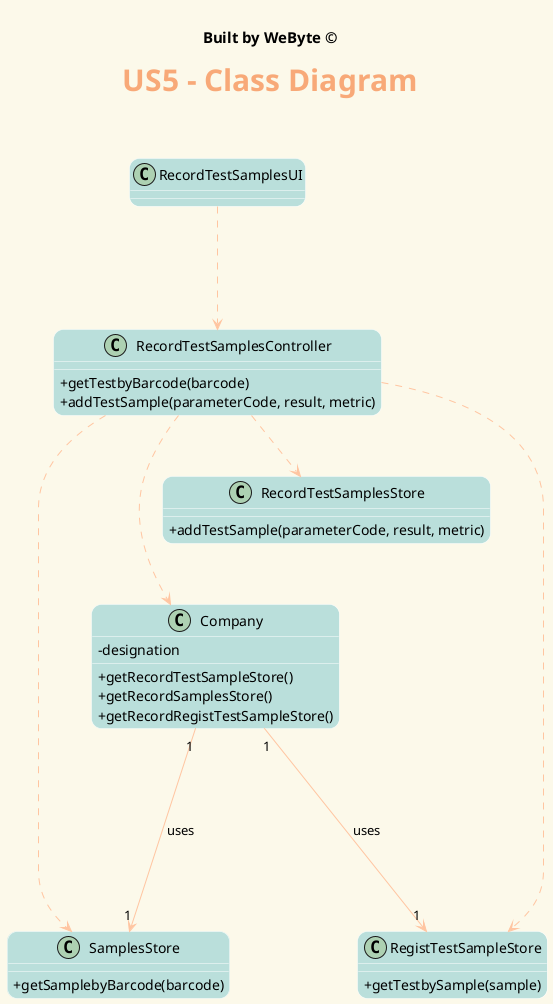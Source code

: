 @startuml
' ======= layout =========
skinparam backgroundColor #fcf9ea
skinparam titleBorderRoundCorner 15
skinparam titleFontSize 30
skinparam classAttributeIconSize 0
skinparam titleFontName Arial Black
skinparam titleFontColor #f8a978
skinparam roundcorner 20
skinparam stereotypeCBackgroundColor ffc5a1
skinparam class {

ArrowColor ffc5a1
BorderColor White
BackgroundColor badfdb
}


' ======= title =========
center header


<font color=Black size=15><b>Built by WeByte ©</font>
endheader
title <b>US5 - Class Diagram\n

' ======= classes =========

class RecordTestSamplesUI

class SamplesStore{
  +getSamplebyBarcode(barcode)
}

class Company {
  -designation
  +getRecordTestSampleStore()
  +getRecordSamplesStore()
  +getRecordRegistTestSampleStore()
}
class RecordTestSamplesStore {
   +addTestSample(parameterCode, result, metric)
}


class RegistTestSampleStore{
   +getTestbySample(sample)
}

class RecordTestSamplesController{
   +getTestbyBarcode(barcode)
   +addTestSample(parameterCode, result, metric)
}
class RecordTestSamplesStore
RecordTestSamplesUI ...> RecordTestSamplesController
RecordTestSamplesController ...> Company
RecordTestSamplesController ..> RecordTestSamplesStore
RecordTestSamplesController ..> SamplesStore
RecordTestSamplesController ..> RegistTestSampleStore

Company "1" ----> "1" SamplesStore : "uses"
Company "1" ----> "1" RegistTestSampleStore : "uses"

@enduml